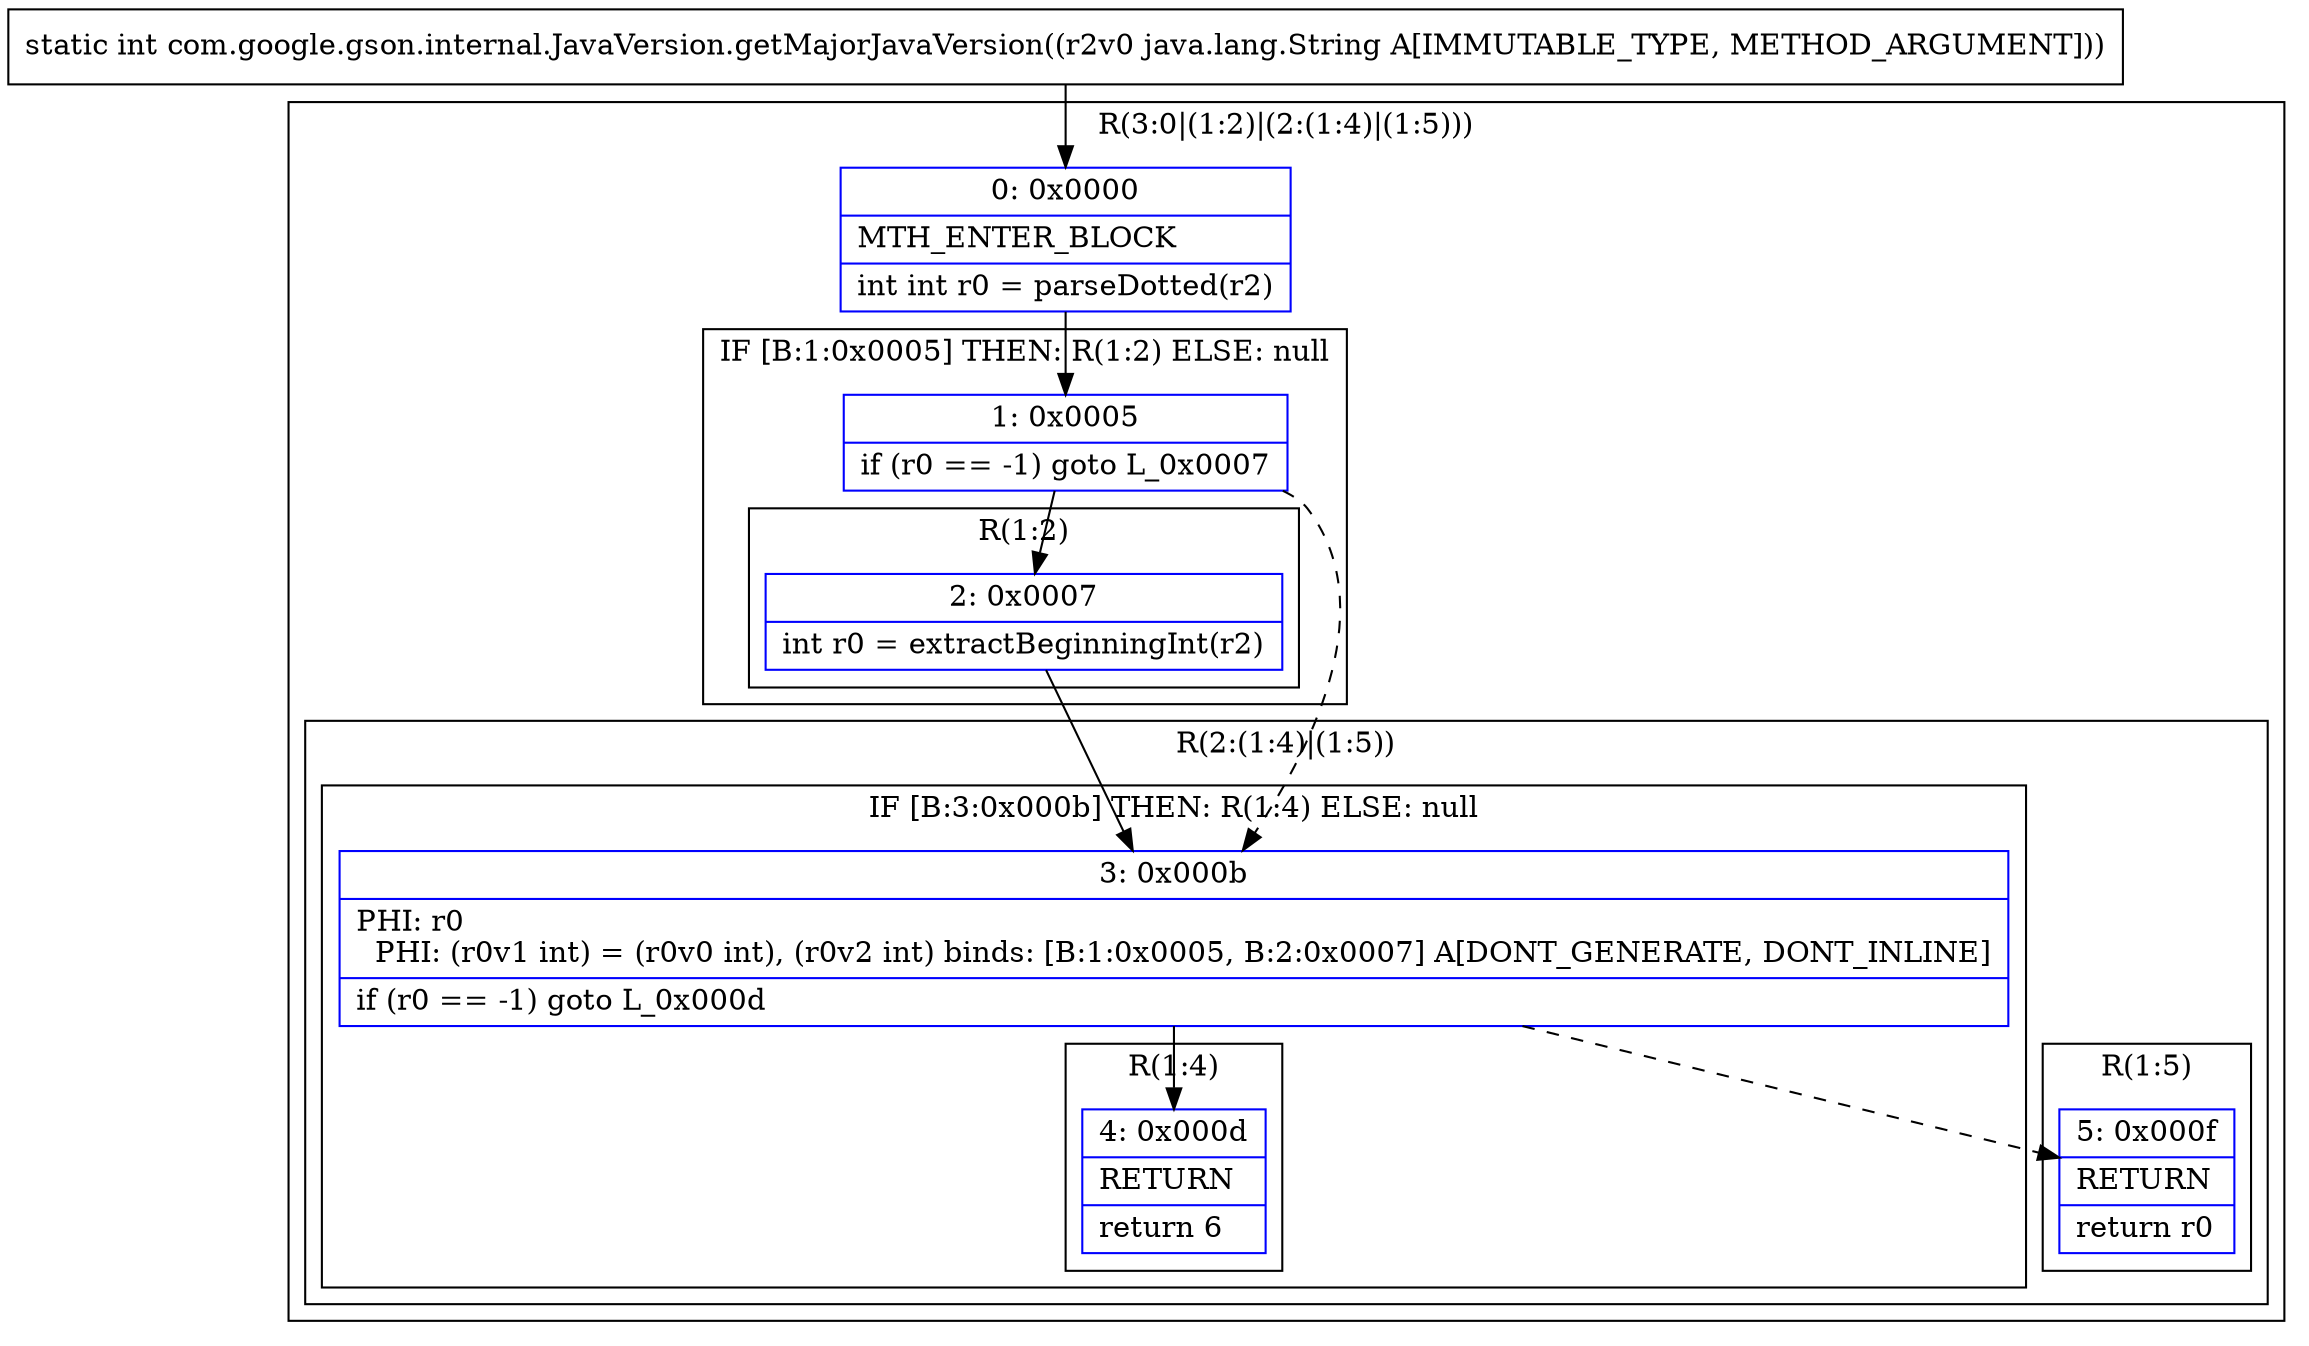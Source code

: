 digraph "CFG forcom.google.gson.internal.JavaVersion.getMajorJavaVersion(Ljava\/lang\/String;)I" {
subgraph cluster_Region_1449017693 {
label = "R(3:0|(1:2)|(2:(1:4)|(1:5)))";
node [shape=record,color=blue];
Node_0 [shape=record,label="{0\:\ 0x0000|MTH_ENTER_BLOCK\l|int int r0 = parseDotted(r2)\l}"];
subgraph cluster_IfRegion_384802746 {
label = "IF [B:1:0x0005] THEN: R(1:2) ELSE: null";
node [shape=record,color=blue];
Node_1 [shape=record,label="{1\:\ 0x0005|if (r0 == \-1) goto L_0x0007\l}"];
subgraph cluster_Region_195960875 {
label = "R(1:2)";
node [shape=record,color=blue];
Node_2 [shape=record,label="{2\:\ 0x0007|int r0 = extractBeginningInt(r2)\l}"];
}
}
subgraph cluster_Region_975558114 {
label = "R(2:(1:4)|(1:5))";
node [shape=record,color=blue];
subgraph cluster_IfRegion_1939063221 {
label = "IF [B:3:0x000b] THEN: R(1:4) ELSE: null";
node [shape=record,color=blue];
Node_3 [shape=record,label="{3\:\ 0x000b|PHI: r0 \l  PHI: (r0v1 int) = (r0v0 int), (r0v2 int) binds: [B:1:0x0005, B:2:0x0007] A[DONT_GENERATE, DONT_INLINE]\l|if (r0 == \-1) goto L_0x000d\l}"];
subgraph cluster_Region_552957266 {
label = "R(1:4)";
node [shape=record,color=blue];
Node_4 [shape=record,label="{4\:\ 0x000d|RETURN\l|return 6\l}"];
}
}
subgraph cluster_Region_1474503219 {
label = "R(1:5)";
node [shape=record,color=blue];
Node_5 [shape=record,label="{5\:\ 0x000f|RETURN\l|return r0\l}"];
}
}
}
MethodNode[shape=record,label="{static int com.google.gson.internal.JavaVersion.getMajorJavaVersion((r2v0 java.lang.String A[IMMUTABLE_TYPE, METHOD_ARGUMENT])) }"];
MethodNode -> Node_0;
Node_0 -> Node_1;
Node_1 -> Node_2;
Node_1 -> Node_3[style=dashed];
Node_2 -> Node_3;
Node_3 -> Node_4;
Node_3 -> Node_5[style=dashed];
}

